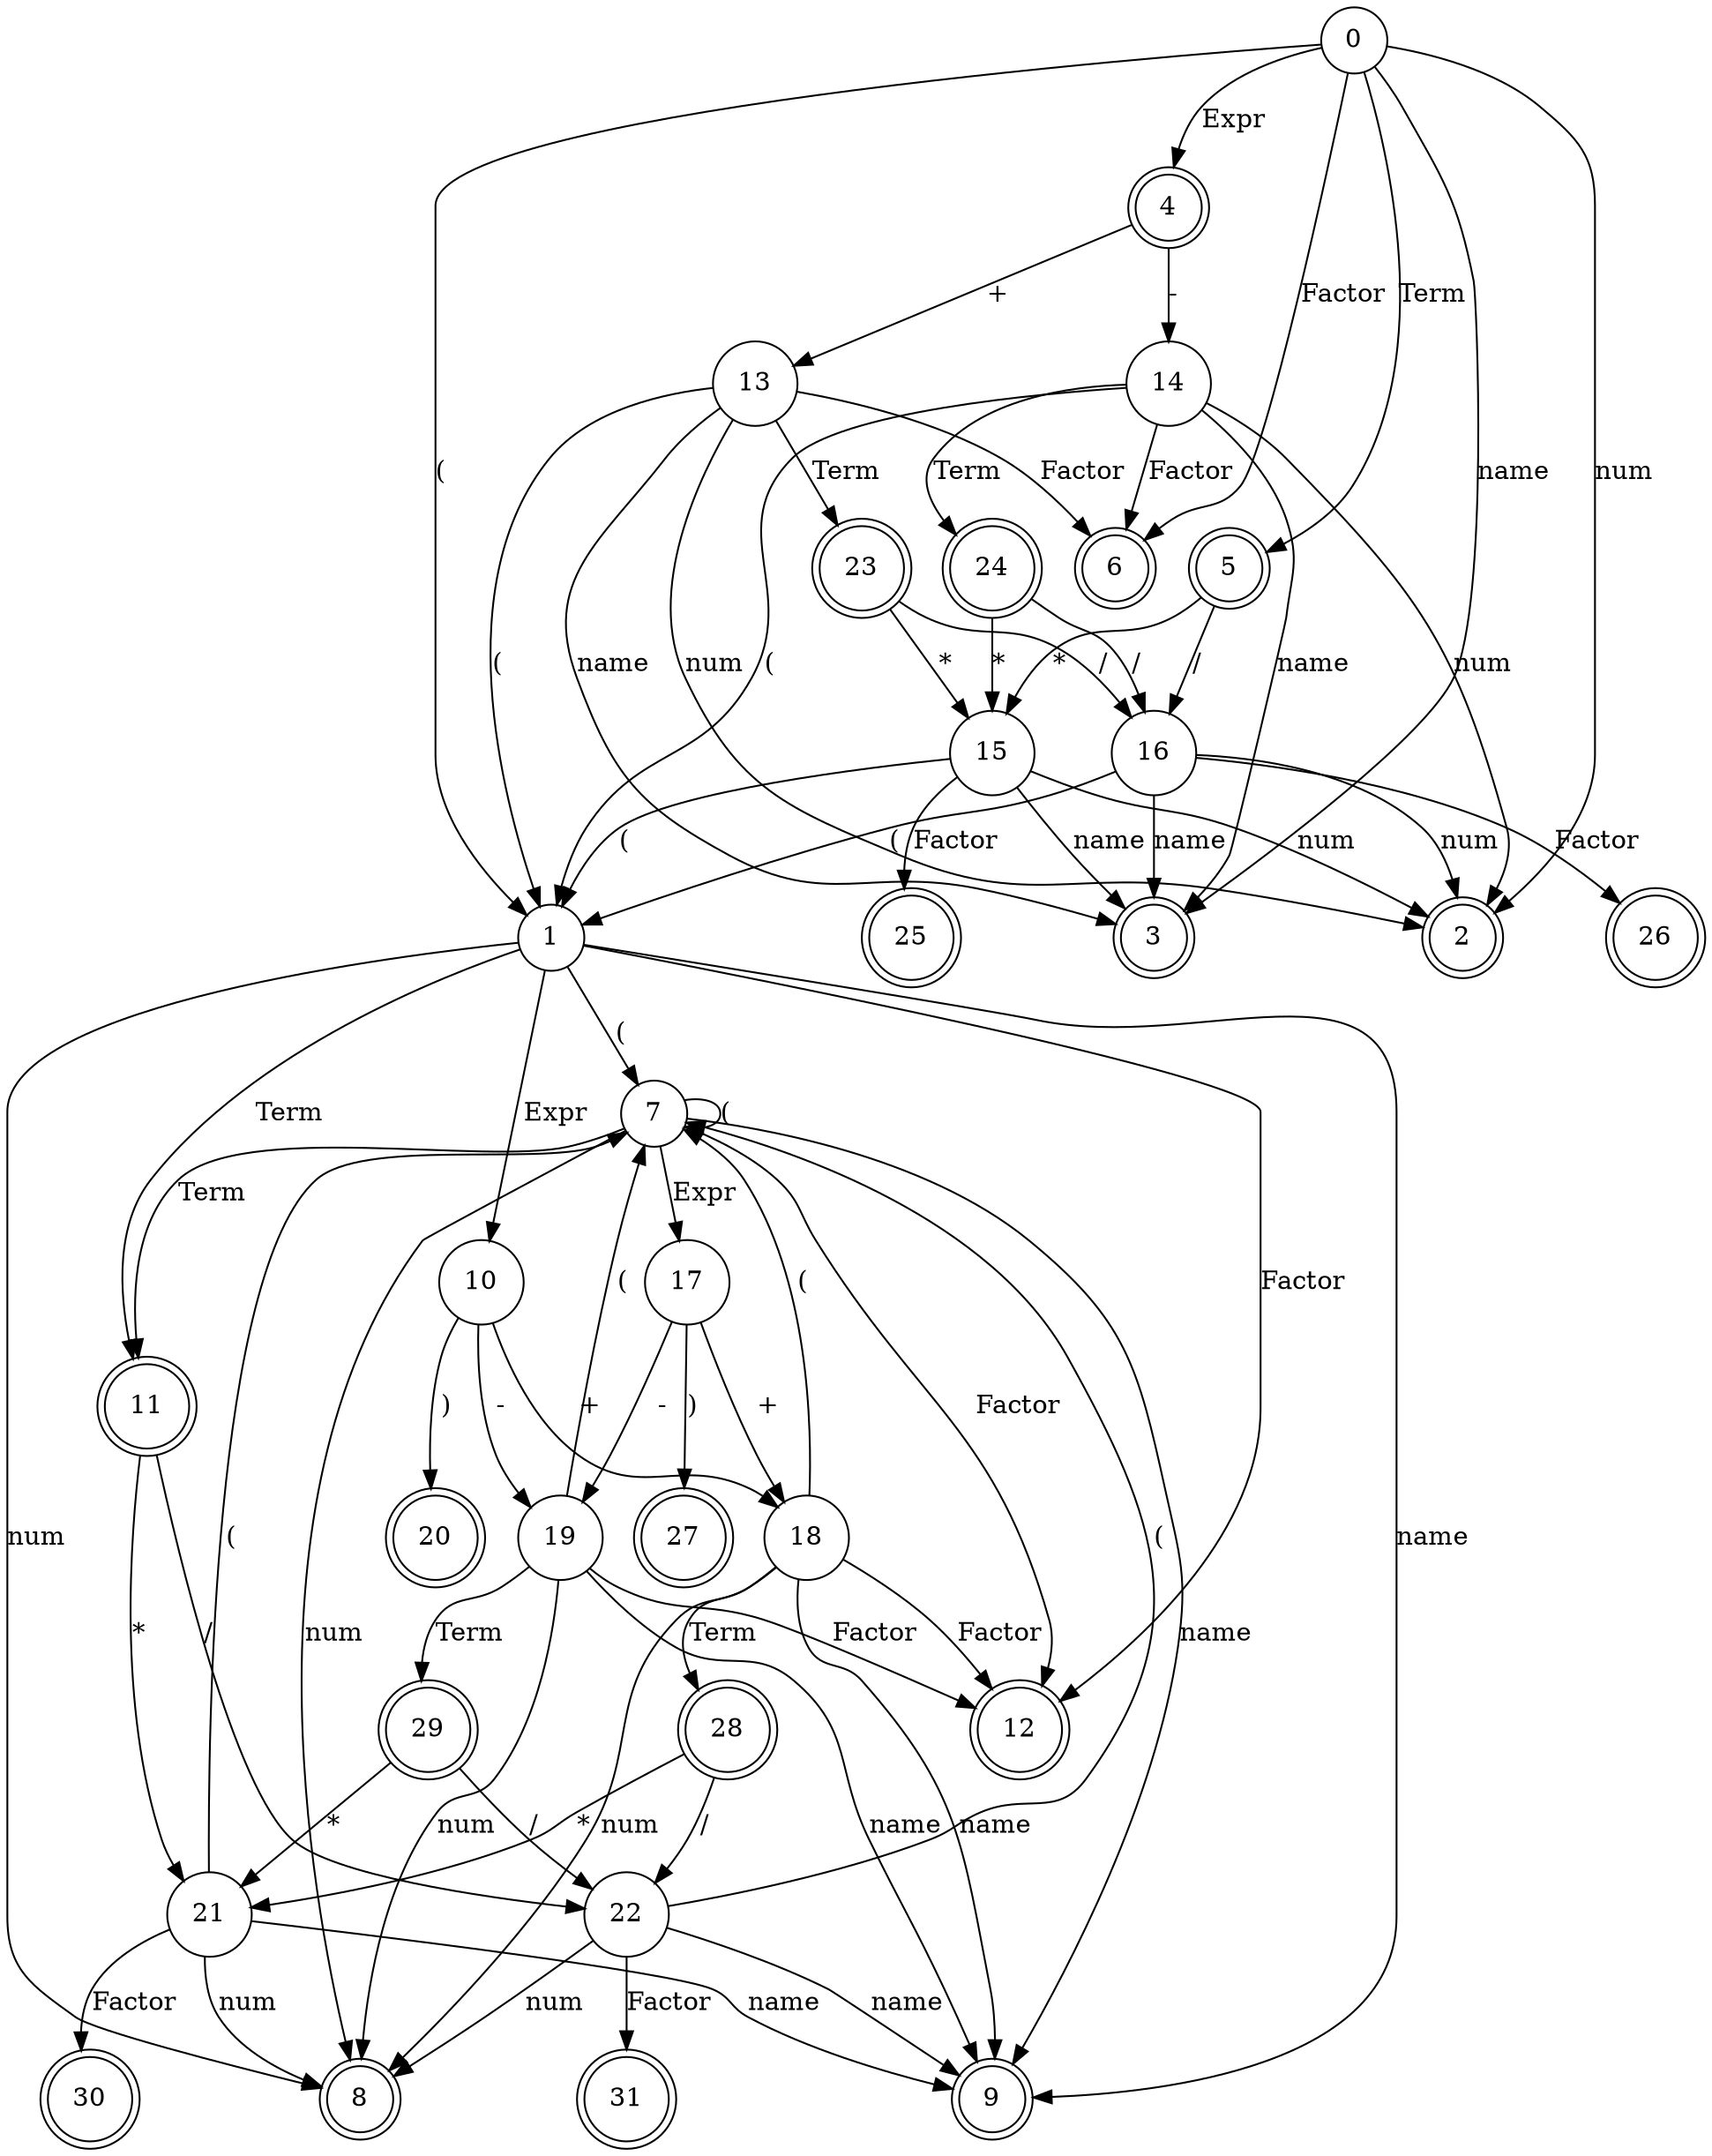 digraph CC_DFA {
	0 [label=0 shape=circle]
	1 [label=1 shape=circle]
	2 [label=2 shape=circle]
	3 [label=3 shape=circle]
	4 [label=4 shape=circle]
	5 [label=5 shape=circle]
	6 [label=6 shape=circle]
	7 [label=7 shape=circle]
	8 [label=8 shape=circle]
	9 [label=9 shape=circle]
	10 [label=10 shape=circle]
	11 [label=11 shape=circle]
	12 [label=12 shape=circle]
	13 [label=13 shape=circle]
	14 [label=14 shape=circle]
	15 [label=15 shape=circle]
	16 [label=16 shape=circle]
	17 [label=17 shape=circle]
	18 [label=18 shape=circle]
	19 [label=19 shape=circle]
	20 [label=20 shape=circle]
	21 [label=21 shape=circle]
	22 [label=22 shape=circle]
	23 [label=23 shape=circle]
	24 [label=24 shape=circle]
	25 [label=25 shape=circle]
	26 [label=26 shape=circle]
	27 [label=27 shape=circle]
	28 [label=28 shape=circle]
	29 [label=29 shape=circle]
	30 [label=30 shape=circle]
	31 [label=31 shape=circle]
	2 [label=2 shape=doublecircle]
	3 [label=3 shape=doublecircle]
	4 [label=4 shape=doublecircle]
	5 [label=5 shape=doublecircle]
	6 [label=6 shape=doublecircle]
	8 [label=8 shape=doublecircle]
	9 [label=9 shape=doublecircle]
	11 [label=11 shape=doublecircle]
	12 [label=12 shape=doublecircle]
	20 [label=20 shape=doublecircle]
	23 [label=23 shape=doublecircle]
	24 [label=24 shape=doublecircle]
	25 [label=25 shape=doublecircle]
	26 [label=26 shape=doublecircle]
	27 [label=27 shape=doublecircle]
	28 [label=28 shape=doublecircle]
	29 [label=29 shape=doublecircle]
	30 [label=30 shape=doublecircle]
	31 [label=31 shape=doublecircle]
	0 -> 1 [label="("]
	0 -> 2 [label=num]
	0 -> 3 [label=name]
	0 -> 4 [label=Expr]
	0 -> 5 [label=Term]
	0 -> 6 [label=Factor]
	1 -> 7 [label="("]
	1 -> 8 [label=num]
	1 -> 9 [label=name]
	1 -> 10 [label=Expr]
	1 -> 11 [label=Term]
	1 -> 12 [label=Factor]
	4 -> 13 [label="+"]
	4 -> 14 [label="-"]
	5 -> 15 [label="*"]
	5 -> 16 [label="/"]
	7 -> 7 [label="("]
	7 -> 8 [label=num]
	7 -> 9 [label=name]
	7 -> 17 [label=Expr]
	7 -> 11 [label=Term]
	7 -> 12 [label=Factor]
	10 -> 18 [label="+"]
	10 -> 19 [label="-"]
	10 -> 20 [label=")"]
	11 -> 21 [label="*"]
	11 -> 22 [label="/"]
	13 -> 1 [label="("]
	13 -> 2 [label=num]
	13 -> 3 [label=name]
	13 -> 23 [label=Term]
	13 -> 6 [label=Factor]
	14 -> 1 [label="("]
	14 -> 2 [label=num]
	14 -> 3 [label=name]
	14 -> 24 [label=Term]
	14 -> 6 [label=Factor]
	15 -> 1 [label="("]
	15 -> 2 [label=num]
	15 -> 3 [label=name]
	15 -> 25 [label=Factor]
	16 -> 1 [label="("]
	16 -> 2 [label=num]
	16 -> 3 [label=name]
	16 -> 26 [label=Factor]
	17 -> 18 [label="+"]
	17 -> 19 [label="-"]
	17 -> 27 [label=")"]
	18 -> 7 [label="("]
	18 -> 8 [label=num]
	18 -> 9 [label=name]
	18 -> 28 [label=Term]
	18 -> 12 [label=Factor]
	19 -> 7 [label="("]
	19 -> 8 [label=num]
	19 -> 9 [label=name]
	19 -> 29 [label=Term]
	19 -> 12 [label=Factor]
	21 -> 7 [label="("]
	21 -> 8 [label=num]
	21 -> 9 [label=name]
	21 -> 30 [label=Factor]
	22 -> 7 [label="("]
	22 -> 8 [label=num]
	22 -> 9 [label=name]
	22 -> 31 [label=Factor]
	23 -> 15 [label="*"]
	23 -> 16 [label="/"]
	24 -> 15 [label="*"]
	24 -> 16 [label="/"]
	28 -> 21 [label="*"]
	28 -> 22 [label="/"]
	29 -> 21 [label="*"]
	29 -> 22 [label="/"]
}
